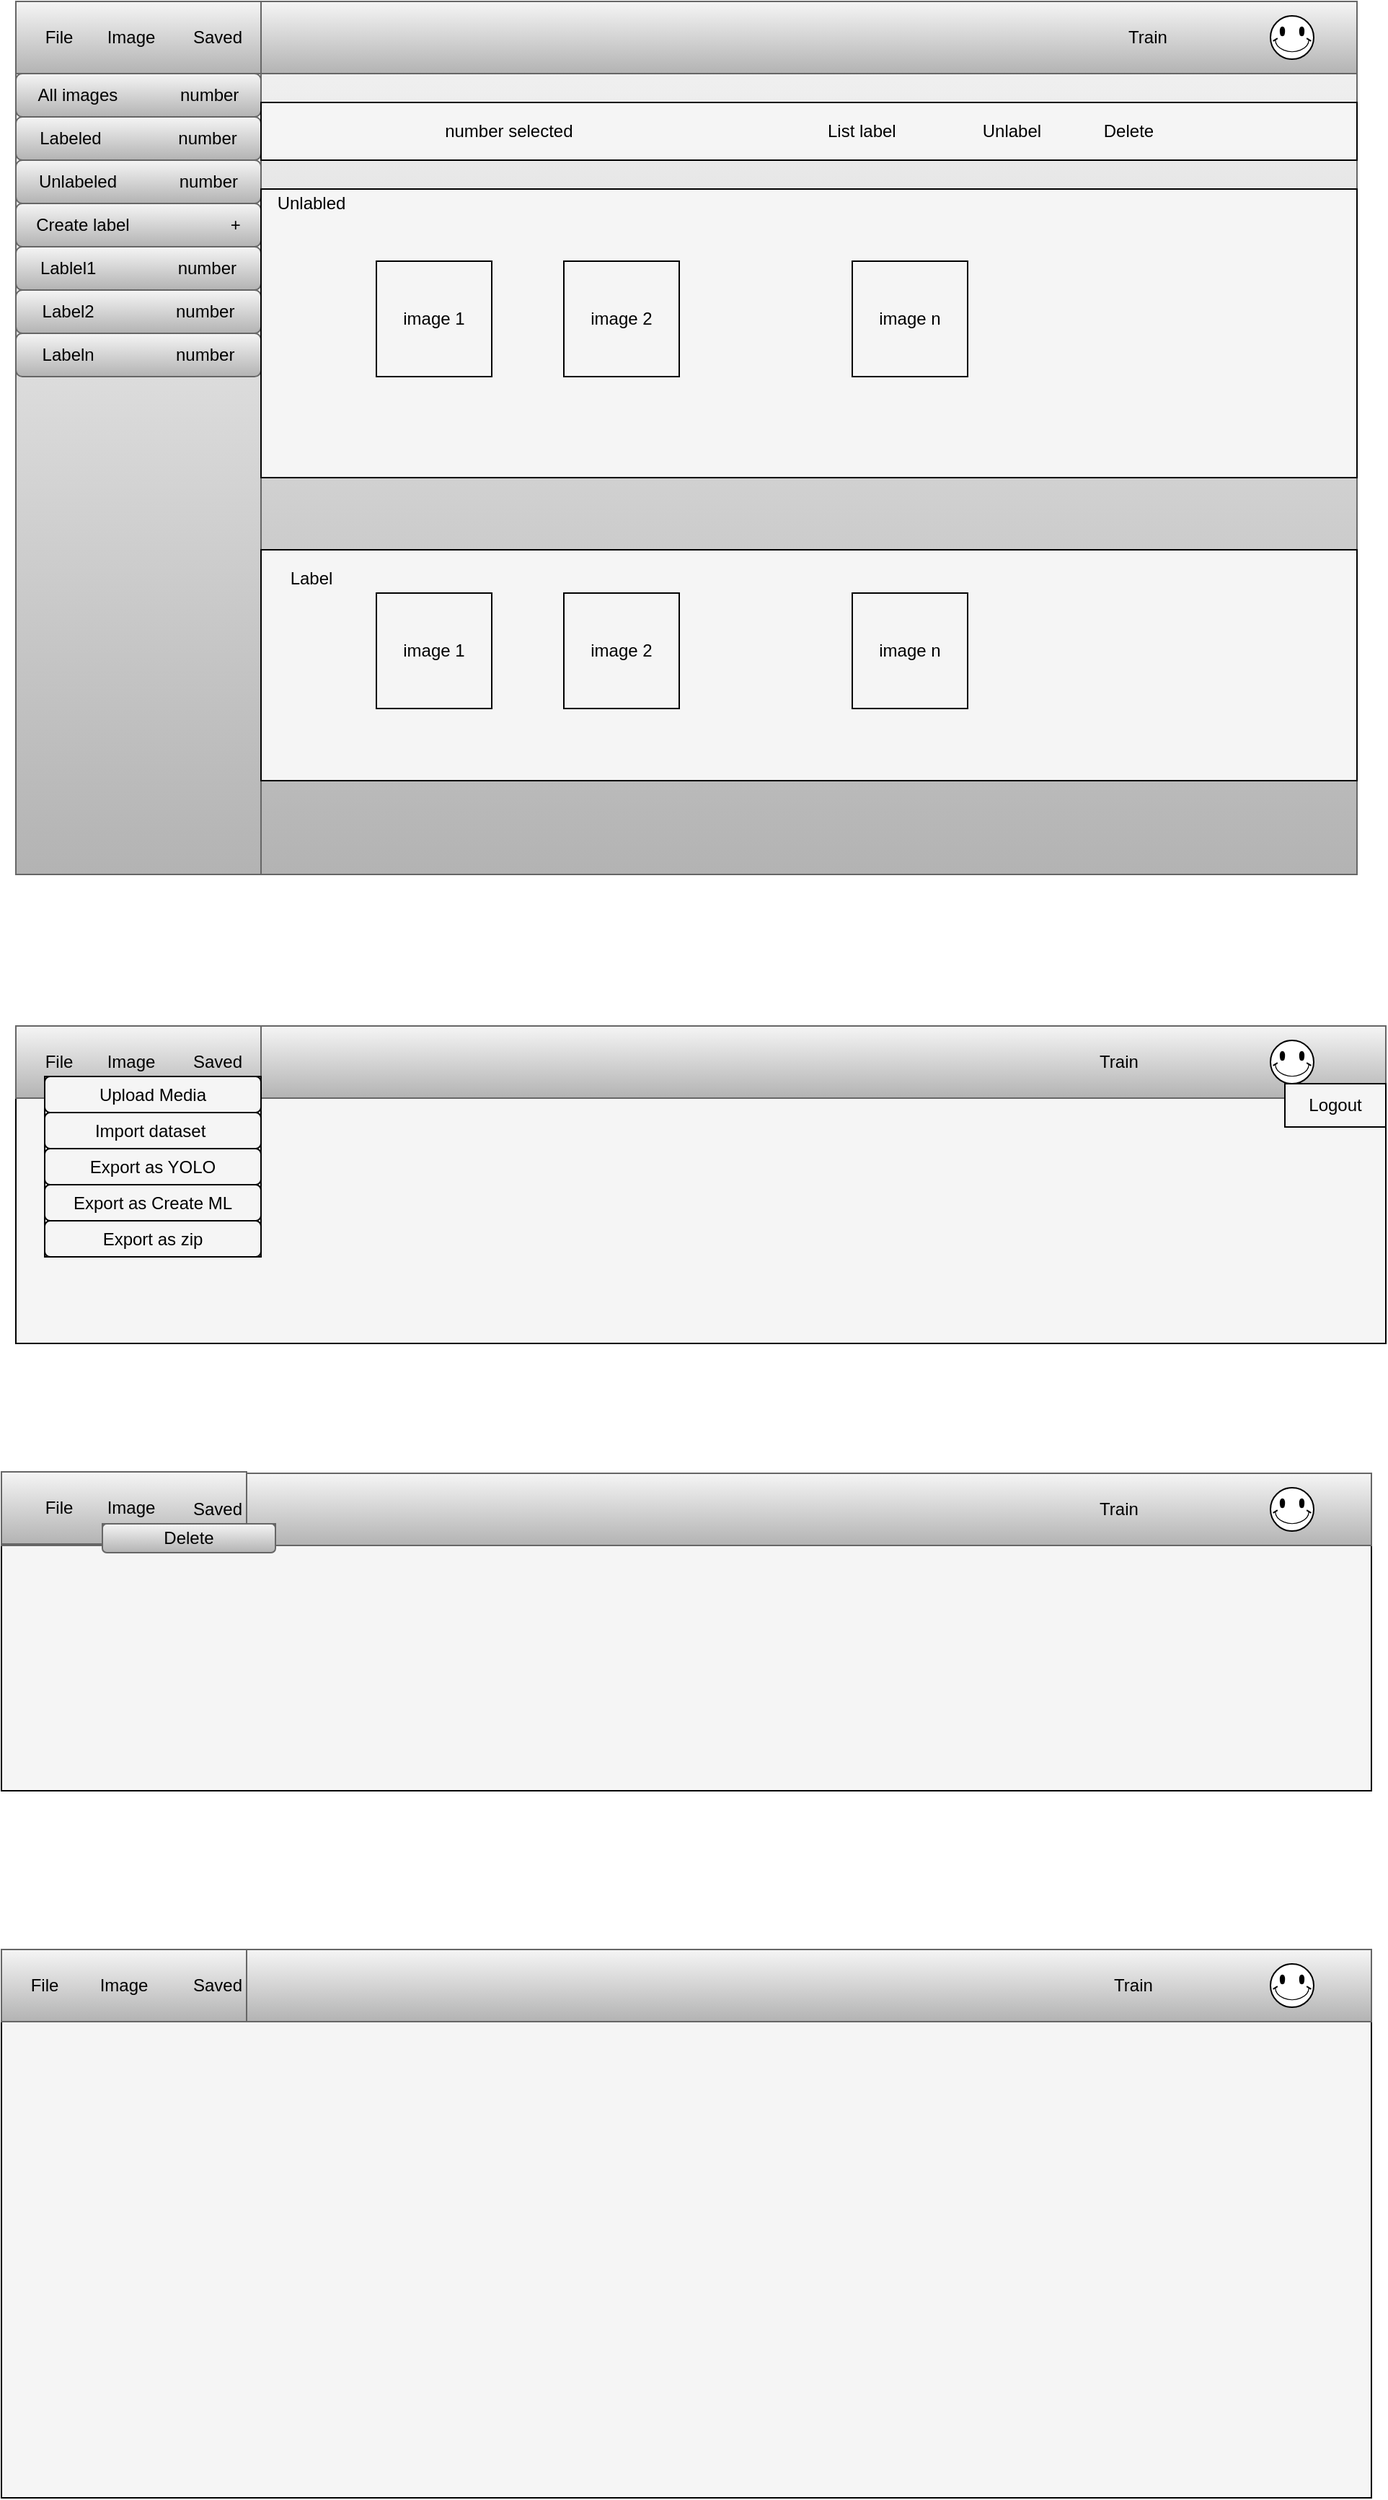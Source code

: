 <mxfile version="14.9.0" type="github">
  <diagram id="Ek6Fak7ttkQd5588zL6J" name="Page-1">
    <mxGraphModel dx="1422" dy="794" grid="1" gridSize="10" guides="1" tooltips="1" connect="1" arrows="1" fold="1" page="1" pageScale="1" pageWidth="827" pageHeight="1169" math="0" shadow="0">
      <root>
        <mxCell id="0" />
        <mxCell id="1" parent="0" />
        <mxCell id="MTBAlzHgjly1I4JkrnfI-39" value="" style="rounded=0;whiteSpace=wrap;html=1;strokeColor=#000000;fillColor=#F5F5F5;" vertex="1" parent="1">
          <mxGeometry x="40" y="1120" width="950" height="220" as="geometry" />
        </mxCell>
        <mxCell id="MTBAlzHgjly1I4JkrnfI-41" value="" style="rounded=0;whiteSpace=wrap;html=1;gradientColor=#b3b3b3;fillColor=#f5f5f5;strokeColor=#666666;" vertex="1" parent="1">
          <mxGeometry x="40" y="1120" width="950" height="50" as="geometry" />
        </mxCell>
        <mxCell id="MTBAlzHgjly1I4JkrnfI-2" value="" style="rounded=0;whiteSpace=wrap;html=1;gradientColor=#b3b3b3;fillColor=#f5f5f5;strokeColor=#666666;" vertex="1" parent="1">
          <mxGeometry x="50" y="100" width="930" height="605" as="geometry" />
        </mxCell>
        <mxCell id="MTBAlzHgjly1I4JkrnfI-3" value="" style="rounded=0;whiteSpace=wrap;html=1;gradientColor=#b3b3b3;fillColor=#f5f5f5;strokeColor=#666666;" vertex="1" parent="1">
          <mxGeometry x="50" y="100" width="930" height="50" as="geometry" />
        </mxCell>
        <mxCell id="MTBAlzHgjly1I4JkrnfI-4" value="" style="rounded=0;whiteSpace=wrap;html=1;strokeColor=#666666;gradientColor=#b3b3b3;fillColor=#f5f5f5;" vertex="1" parent="1">
          <mxGeometry x="50" y="100" width="170" height="50" as="geometry" />
        </mxCell>
        <mxCell id="MTBAlzHgjly1I4JkrnfI-5" value="File" style="text;html=1;strokeColor=none;fillColor=none;align=center;verticalAlign=middle;whiteSpace=wrap;rounded=0;" vertex="1" parent="1">
          <mxGeometry x="60" y="115" width="40" height="20" as="geometry" />
        </mxCell>
        <mxCell id="MTBAlzHgjly1I4JkrnfI-6" value="Image" style="text;html=1;align=center;verticalAlign=middle;whiteSpace=wrap;rounded=0;" vertex="1" parent="1">
          <mxGeometry x="110" y="115" width="40" height="20" as="geometry" />
        </mxCell>
        <mxCell id="MTBAlzHgjly1I4JkrnfI-7" value="Saved" style="text;html=1;strokeColor=none;fillColor=none;align=center;verticalAlign=middle;whiteSpace=wrap;rounded=0;" vertex="1" parent="1">
          <mxGeometry x="170" y="115" width="40" height="20" as="geometry" />
        </mxCell>
        <mxCell id="MTBAlzHgjly1I4JkrnfI-10" value="Train" style="text;html=1;align=center;verticalAlign=middle;whiteSpace=wrap;rounded=0;" vertex="1" parent="1">
          <mxGeometry x="780" y="115" width="110" height="20" as="geometry" />
        </mxCell>
        <mxCell id="MTBAlzHgjly1I4JkrnfI-12" value="" style="verticalLabelPosition=bottom;verticalAlign=top;html=1;shape=mxgraph.basic.smiley;strokeColor=#000000;" vertex="1" parent="1">
          <mxGeometry x="920" y="110" width="30" height="30" as="geometry" />
        </mxCell>
        <mxCell id="MTBAlzHgjly1I4JkrnfI-13" value="" style="rounded=0;whiteSpace=wrap;html=1;strokeColor=#666666;gradientColor=#b3b3b3;fillColor=#F5F5F5;" vertex="1" parent="1">
          <mxGeometry x="50" y="150" width="170" height="555" as="geometry" />
        </mxCell>
        <mxCell id="MTBAlzHgjly1I4JkrnfI-14" value="All images&amp;nbsp; &amp;nbsp; &amp;nbsp; &amp;nbsp; &amp;nbsp; &amp;nbsp; &amp;nbsp;number" style="rounded=1;whiteSpace=wrap;html=1;strokeColor=#666666;gradientColor=#b3b3b3;fillColor=#f5f5f5;" vertex="1" parent="1">
          <mxGeometry x="50" y="150" width="170" height="30" as="geometry" />
        </mxCell>
        <mxCell id="MTBAlzHgjly1I4JkrnfI-15" value="Labeled&amp;nbsp; &amp;nbsp; &amp;nbsp; &amp;nbsp; &amp;nbsp; &amp;nbsp; &amp;nbsp; &amp;nbsp; number" style="rounded=1;whiteSpace=wrap;html=1;strokeColor=#666666;gradientColor=#b3b3b3;fillColor=#f5f5f5;" vertex="1" parent="1">
          <mxGeometry x="50" y="180" width="170" height="30" as="geometry" />
        </mxCell>
        <mxCell id="MTBAlzHgjly1I4JkrnfI-16" value="Unlabeled&amp;nbsp; &amp;nbsp; &amp;nbsp; &amp;nbsp; &amp;nbsp; &amp;nbsp; &amp;nbsp;number" style="rounded=1;whiteSpace=wrap;html=1;strokeColor=#666666;gradientColor=#b3b3b3;fillColor=#f5f5f5;" vertex="1" parent="1">
          <mxGeometry x="50" y="210" width="170" height="30" as="geometry" />
        </mxCell>
        <mxCell id="MTBAlzHgjly1I4JkrnfI-17" value="Create label&amp;nbsp; &amp;nbsp; &amp;nbsp; &amp;nbsp; &amp;nbsp; &amp;nbsp; &amp;nbsp; &amp;nbsp; &amp;nbsp; &amp;nbsp; &amp;nbsp;+" style="rounded=1;whiteSpace=wrap;html=1;strokeColor=#666666;gradientColor=#b3b3b3;fillColor=#f5f5f5;" vertex="1" parent="1">
          <mxGeometry x="50" y="240" width="170" height="30" as="geometry" />
        </mxCell>
        <mxCell id="MTBAlzHgjly1I4JkrnfI-18" value="Lablel1&amp;nbsp; &amp;nbsp; &amp;nbsp; &amp;nbsp; &amp;nbsp; &amp;nbsp; &amp;nbsp; &amp;nbsp; &amp;nbsp;number" style="rounded=1;whiteSpace=wrap;html=1;strokeColor=#666666;gradientColor=#b3b3b3;fillColor=#f5f5f5;" vertex="1" parent="1">
          <mxGeometry x="50" y="270" width="170" height="30" as="geometry" />
        </mxCell>
        <mxCell id="MTBAlzHgjly1I4JkrnfI-19" value="Label2&amp;nbsp; &amp;nbsp; &amp;nbsp; &amp;nbsp; &amp;nbsp; &amp;nbsp; &amp;nbsp; &amp;nbsp; &amp;nbsp;number" style="rounded=1;whiteSpace=wrap;html=1;strokeColor=#666666;gradientColor=#b3b3b3;fillColor=#f5f5f5;" vertex="1" parent="1">
          <mxGeometry x="50" y="300" width="170" height="30" as="geometry" />
        </mxCell>
        <mxCell id="MTBAlzHgjly1I4JkrnfI-20" value="Labeln&amp;nbsp; &amp;nbsp; &amp;nbsp; &amp;nbsp; &amp;nbsp; &amp;nbsp; &amp;nbsp; &amp;nbsp; &amp;nbsp;number" style="rounded=1;whiteSpace=wrap;html=1;strokeColor=#666666;gradientColor=#b3b3b3;fillColor=#f5f5f5;" vertex="1" parent="1">
          <mxGeometry x="50" y="330" width="170" height="30" as="geometry" />
        </mxCell>
        <mxCell id="MTBAlzHgjly1I4JkrnfI-21" value="" style="rounded=0;whiteSpace=wrap;html=1;strokeColor=#000000;fillColor=#F5F5F5;" vertex="1" parent="1">
          <mxGeometry x="50" y="810" width="950" height="220" as="geometry" />
        </mxCell>
        <mxCell id="MTBAlzHgjly1I4JkrnfI-23" value="" style="rounded=0;whiteSpace=wrap;html=1;gradientColor=#b3b3b3;fillColor=#f5f5f5;strokeColor=#666666;" vertex="1" parent="1">
          <mxGeometry x="50" y="810" width="950" height="50" as="geometry" />
        </mxCell>
        <mxCell id="MTBAlzHgjly1I4JkrnfI-22" value="" style="rounded=0;whiteSpace=wrap;html=1;strokeColor=#666666;gradientColor=#b3b3b3;fillColor=#f5f5f5;" vertex="1" parent="1">
          <mxGeometry x="50" y="810" width="170" height="50" as="geometry" />
        </mxCell>
        <mxCell id="MTBAlzHgjly1I4JkrnfI-24" value="Train" style="text;html=1;align=center;verticalAlign=middle;whiteSpace=wrap;rounded=0;" vertex="1" parent="1">
          <mxGeometry x="760" y="825" width="110" height="20" as="geometry" />
        </mxCell>
        <mxCell id="MTBAlzHgjly1I4JkrnfI-25" value="" style="verticalLabelPosition=bottom;verticalAlign=top;html=1;shape=mxgraph.basic.smiley;strokeColor=#000000;" vertex="1" parent="1">
          <mxGeometry x="920" y="820" width="30" height="30" as="geometry" />
        </mxCell>
        <mxCell id="MTBAlzHgjly1I4JkrnfI-38" value="" style="edgeStyle=orthogonalEdgeStyle;rounded=0;orthogonalLoop=1;jettySize=auto;html=1;" edge="1" parent="1" source="MTBAlzHgjly1I4JkrnfI-26" target="MTBAlzHgjly1I4JkrnfI-37">
          <mxGeometry relative="1" as="geometry" />
        </mxCell>
        <mxCell id="MTBAlzHgjly1I4JkrnfI-26" value="File" style="text;html=1;strokeColor=none;fillColor=none;align=center;verticalAlign=middle;whiteSpace=wrap;rounded=0;" vertex="1" parent="1">
          <mxGeometry x="60" y="825" width="40" height="20" as="geometry" />
        </mxCell>
        <mxCell id="MTBAlzHgjly1I4JkrnfI-30" value="" style="rounded=0;whiteSpace=wrap;html=1;strokeColor=#000000;fillColor=#F5F5F5;" vertex="1" parent="1">
          <mxGeometry x="70" y="845" width="150" height="125" as="geometry" />
        </mxCell>
        <mxCell id="MTBAlzHgjly1I4JkrnfI-31" value="Upload Media" style="rounded=1;whiteSpace=wrap;html=1;strokeColor=#000000;fillColor=#F5F5F5;" vertex="1" parent="1">
          <mxGeometry x="70" y="845" width="150" height="25" as="geometry" />
        </mxCell>
        <mxCell id="MTBAlzHgjly1I4JkrnfI-34" value="Export as YOLO" style="rounded=1;whiteSpace=wrap;html=1;strokeColor=#000000;fillColor=#F5F5F5;" vertex="1" parent="1">
          <mxGeometry x="70" y="895" width="150" height="25" as="geometry" />
        </mxCell>
        <mxCell id="MTBAlzHgjly1I4JkrnfI-35" value="Export as Create ML" style="rounded=1;whiteSpace=wrap;html=1;strokeColor=#000000;fillColor=#F5F5F5;" vertex="1" parent="1">
          <mxGeometry x="70" y="920" width="150" height="25" as="geometry" />
        </mxCell>
        <mxCell id="MTBAlzHgjly1I4JkrnfI-36" value="Export as zip" style="rounded=1;whiteSpace=wrap;html=1;strokeColor=#000000;fillColor=#F5F5F5;" vertex="1" parent="1">
          <mxGeometry x="70" y="945" width="150" height="25" as="geometry" />
        </mxCell>
        <mxCell id="MTBAlzHgjly1I4JkrnfI-37" value="Import dataset&amp;nbsp;" style="rounded=1;whiteSpace=wrap;html=1;strokeColor=#000000;fillColor=#F5F5F5;" vertex="1" parent="1">
          <mxGeometry x="70" y="870" width="150" height="25" as="geometry" />
        </mxCell>
        <mxCell id="MTBAlzHgjly1I4JkrnfI-40" value="" style="rounded=0;whiteSpace=wrap;html=1;strokeColor=#666666;gradientColor=#b3b3b3;fillColor=#f5f5f5;" vertex="1" parent="1">
          <mxGeometry x="40" y="1119" width="170" height="50" as="geometry" />
        </mxCell>
        <mxCell id="MTBAlzHgjly1I4JkrnfI-42" value="Train" style="text;html=1;align=center;verticalAlign=middle;whiteSpace=wrap;rounded=0;" vertex="1" parent="1">
          <mxGeometry x="760" y="1135" width="110" height="20" as="geometry" />
        </mxCell>
        <mxCell id="MTBAlzHgjly1I4JkrnfI-43" value="" style="verticalLabelPosition=bottom;verticalAlign=top;html=1;shape=mxgraph.basic.smiley;strokeColor=#000000;" vertex="1" parent="1">
          <mxGeometry x="920" y="1130" width="30" height="30" as="geometry" />
        </mxCell>
        <mxCell id="MTBAlzHgjly1I4JkrnfI-44" value="File" style="text;html=1;strokeColor=none;fillColor=none;align=center;verticalAlign=middle;whiteSpace=wrap;rounded=0;" vertex="1" parent="1">
          <mxGeometry x="60" y="1134" width="40" height="20" as="geometry" />
        </mxCell>
        <mxCell id="MTBAlzHgjly1I4JkrnfI-45" value="Image" style="text;html=1;align=center;verticalAlign=middle;whiteSpace=wrap;rounded=0;" vertex="1" parent="1">
          <mxGeometry x="110" y="825" width="40" height="20" as="geometry" />
        </mxCell>
        <mxCell id="MTBAlzHgjly1I4JkrnfI-46" value="Saved" style="text;html=1;strokeColor=none;fillColor=none;align=center;verticalAlign=middle;whiteSpace=wrap;rounded=0;" vertex="1" parent="1">
          <mxGeometry x="170" y="825" width="40" height="20" as="geometry" />
        </mxCell>
        <mxCell id="MTBAlzHgjly1I4JkrnfI-47" value="Image" style="text;html=1;align=center;verticalAlign=middle;whiteSpace=wrap;rounded=0;" vertex="1" parent="1">
          <mxGeometry x="110" y="1134" width="40" height="20" as="geometry" />
        </mxCell>
        <mxCell id="MTBAlzHgjly1I4JkrnfI-48" value="Saved" style="text;html=1;strokeColor=none;fillColor=none;align=center;verticalAlign=middle;whiteSpace=wrap;rounded=0;" vertex="1" parent="1">
          <mxGeometry x="170" y="1135" width="40" height="20" as="geometry" />
        </mxCell>
        <mxCell id="MTBAlzHgjly1I4JkrnfI-49" value="" style="rounded=0;whiteSpace=wrap;html=1;strokeColor=#666666;fillColor=#f5f5f5;gradientColor=#b3b3b3;" vertex="1" parent="1">
          <mxGeometry x="110" y="1155" width="120" height="15" as="geometry" />
        </mxCell>
        <mxCell id="MTBAlzHgjly1I4JkrnfI-50" value="Delete" style="rounded=1;whiteSpace=wrap;html=1;strokeColor=#666666;fillColor=#f5f5f5;gradientColor=#b3b3b3;" vertex="1" parent="1">
          <mxGeometry x="110" y="1155" width="120" height="20" as="geometry" />
        </mxCell>
        <mxCell id="MTBAlzHgjly1I4JkrnfI-51" value="" style="rounded=0;whiteSpace=wrap;html=1;strokeColor=#000000;fillColor=#F5F5F5;" vertex="1" parent="1">
          <mxGeometry x="220" y="230" width="760" height="200" as="geometry" />
        </mxCell>
        <mxCell id="MTBAlzHgjly1I4JkrnfI-53" value="number selected&amp;nbsp; &amp;nbsp; &amp;nbsp; &amp;nbsp; &amp;nbsp; &amp;nbsp; &amp;nbsp; &amp;nbsp; &amp;nbsp; &amp;nbsp; &amp;nbsp; &amp;nbsp; &amp;nbsp; &amp;nbsp; &amp;nbsp; &amp;nbsp; &amp;nbsp; &amp;nbsp; &amp;nbsp; &amp;nbsp; &amp;nbsp; &amp;nbsp; &amp;nbsp; &amp;nbsp; &amp;nbsp; &amp;nbsp; &amp;nbsp;List label&amp;nbsp; &amp;nbsp; &amp;nbsp; &amp;nbsp; &amp;nbsp; &amp;nbsp; &amp;nbsp; &amp;nbsp; &amp;nbsp; Unlabel&amp;nbsp; &amp;nbsp; &amp;nbsp; &amp;nbsp; &amp;nbsp; &amp;nbsp; &amp;nbsp;Delete&amp;nbsp; &amp;nbsp;&amp;nbsp;" style="rounded=0;whiteSpace=wrap;html=1;strokeColor=#000000;fillColor=#F5F5F5;" vertex="1" parent="1">
          <mxGeometry x="220" y="170" width="760" height="40" as="geometry" />
        </mxCell>
        <mxCell id="MTBAlzHgjly1I4JkrnfI-54" value="Unlabled" style="text;html=1;strokeColor=none;fillColor=none;align=center;verticalAlign=middle;whiteSpace=wrap;rounded=0;" vertex="1" parent="1">
          <mxGeometry x="230" y="230" width="50" height="20" as="geometry" />
        </mxCell>
        <mxCell id="MTBAlzHgjly1I4JkrnfI-55" value="image 1" style="whiteSpace=wrap;html=1;aspect=fixed;strokeColor=#000000;fillColor=#F5F5F5;" vertex="1" parent="1">
          <mxGeometry x="300" y="280" width="80" height="80" as="geometry" />
        </mxCell>
        <mxCell id="MTBAlzHgjly1I4JkrnfI-56" value="image 2" style="whiteSpace=wrap;html=1;aspect=fixed;strokeColor=#000000;fillColor=#F5F5F5;" vertex="1" parent="1">
          <mxGeometry x="430" y="280" width="80" height="80" as="geometry" />
        </mxCell>
        <mxCell id="MTBAlzHgjly1I4JkrnfI-58" value="image n" style="whiteSpace=wrap;html=1;aspect=fixed;strokeColor=#000000;fillColor=#F5F5F5;" vertex="1" parent="1">
          <mxGeometry x="630" y="280" width="80" height="80" as="geometry" />
        </mxCell>
        <mxCell id="MTBAlzHgjly1I4JkrnfI-60" value="" style="rounded=0;whiteSpace=wrap;html=1;strokeColor=#000000;fillColor=#F5F5F5;" vertex="1" parent="1">
          <mxGeometry x="220" y="480" width="760" height="160" as="geometry" />
        </mxCell>
        <mxCell id="MTBAlzHgjly1I4JkrnfI-61" value="Label" style="text;html=1;strokeColor=none;fillColor=none;align=center;verticalAlign=middle;whiteSpace=wrap;rounded=0;" vertex="1" parent="1">
          <mxGeometry x="230" y="490" width="50" height="20" as="geometry" />
        </mxCell>
        <mxCell id="MTBAlzHgjly1I4JkrnfI-62" value="image 1" style="whiteSpace=wrap;html=1;aspect=fixed;strokeColor=#000000;fillColor=#F5F5F5;" vertex="1" parent="1">
          <mxGeometry x="300" y="510" width="80" height="80" as="geometry" />
        </mxCell>
        <mxCell id="MTBAlzHgjly1I4JkrnfI-63" value="image 2" style="whiteSpace=wrap;html=1;aspect=fixed;strokeColor=#000000;fillColor=#F5F5F5;" vertex="1" parent="1">
          <mxGeometry x="430" y="510" width="80" height="80" as="geometry" />
        </mxCell>
        <mxCell id="MTBAlzHgjly1I4JkrnfI-64" value="image n" style="whiteSpace=wrap;html=1;aspect=fixed;strokeColor=#000000;fillColor=#F5F5F5;" vertex="1" parent="1">
          <mxGeometry x="630" y="510" width="80" height="80" as="geometry" />
        </mxCell>
        <mxCell id="MTBAlzHgjly1I4JkrnfI-65" value="" style="rounded=0;whiteSpace=wrap;html=1;strokeColor=#000000;fillColor=#F5F5F5;" vertex="1" parent="1">
          <mxGeometry x="40" y="1450" width="950" height="380" as="geometry" />
        </mxCell>
        <mxCell id="MTBAlzHgjly1I4JkrnfI-66" value="" style="rounded=0;whiteSpace=wrap;html=1;gradientColor=#b3b3b3;fillColor=#f5f5f5;strokeColor=#666666;" vertex="1" parent="1">
          <mxGeometry x="40" y="1450" width="950" height="50" as="geometry" />
        </mxCell>
        <mxCell id="MTBAlzHgjly1I4JkrnfI-67" value="Train" style="text;html=1;align=center;verticalAlign=middle;whiteSpace=wrap;rounded=0;" vertex="1" parent="1">
          <mxGeometry x="770" y="1465" width="110" height="20" as="geometry" />
        </mxCell>
        <mxCell id="MTBAlzHgjly1I4JkrnfI-68" value="" style="verticalLabelPosition=bottom;verticalAlign=top;html=1;shape=mxgraph.basic.smiley;strokeColor=#000000;" vertex="1" parent="1">
          <mxGeometry x="920" y="1460" width="30" height="30" as="geometry" />
        </mxCell>
        <mxCell id="MTBAlzHgjly1I4JkrnfI-69" value="" style="rounded=0;whiteSpace=wrap;html=1;strokeColor=#666666;gradientColor=#b3b3b3;fillColor=#f5f5f5;" vertex="1" parent="1">
          <mxGeometry x="40" y="1450" width="170" height="50" as="geometry" />
        </mxCell>
        <mxCell id="MTBAlzHgjly1I4JkrnfI-70" value="File" style="text;html=1;strokeColor=none;fillColor=none;align=center;verticalAlign=middle;whiteSpace=wrap;rounded=0;" vertex="1" parent="1">
          <mxGeometry x="50" y="1465" width="40" height="20" as="geometry" />
        </mxCell>
        <mxCell id="MTBAlzHgjly1I4JkrnfI-71" value="Image" style="text;html=1;align=center;verticalAlign=middle;whiteSpace=wrap;rounded=0;" vertex="1" parent="1">
          <mxGeometry x="105" y="1465" width="40" height="20" as="geometry" />
        </mxCell>
        <mxCell id="MTBAlzHgjly1I4JkrnfI-72" value="Saved" style="text;html=1;strokeColor=none;fillColor=none;align=center;verticalAlign=middle;whiteSpace=wrap;rounded=0;" vertex="1" parent="1">
          <mxGeometry x="170" y="1465" width="40" height="20" as="geometry" />
        </mxCell>
        <mxCell id="MTBAlzHgjly1I4JkrnfI-74" value="Logout" style="rounded=0;whiteSpace=wrap;html=1;strokeColor=#000000;fillColor=#F5F5F5;" vertex="1" parent="1">
          <mxGeometry x="930" y="850" width="70" height="30" as="geometry" />
        </mxCell>
      </root>
    </mxGraphModel>
  </diagram>
</mxfile>
